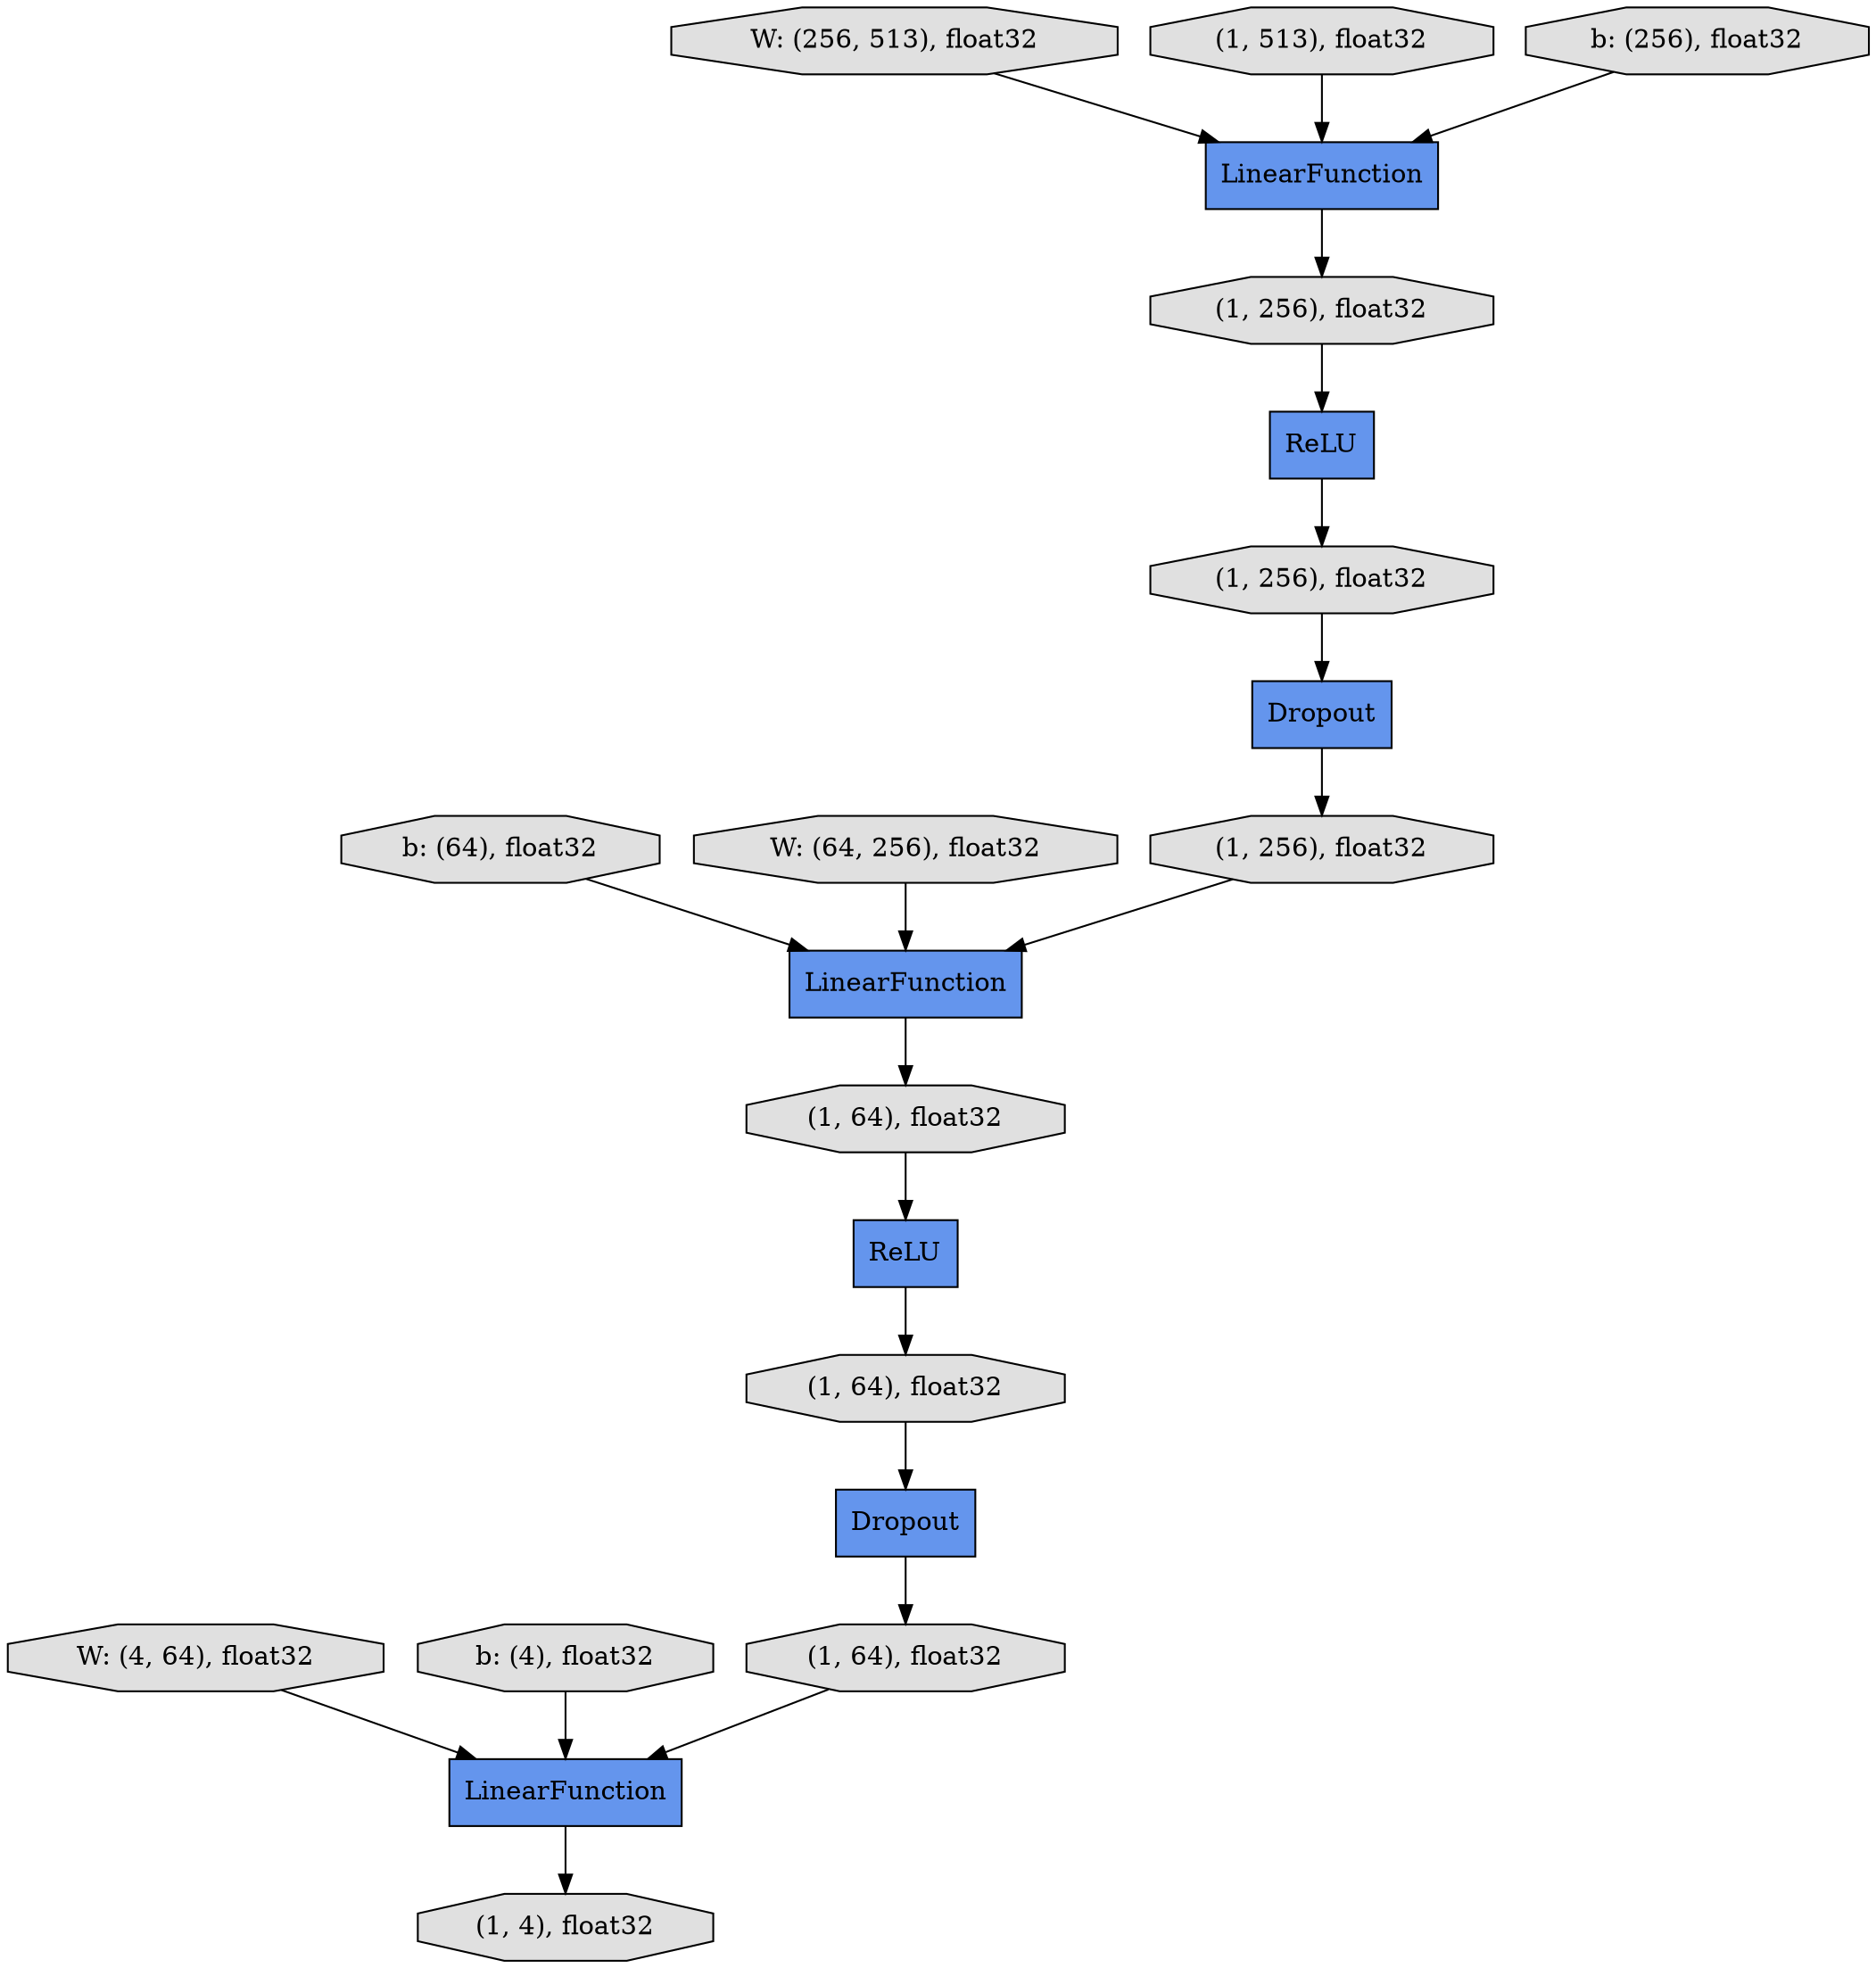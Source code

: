 digraph graphname{rankdir=TB;140429712812128 [label="(1, 256), float32",shape="octagon",fillcolor="#E0E0E0",style="filled"];140429712363648 [label="W: (4, 64), float32",shape="octagon",fillcolor="#E0E0E0",style="filled"];140429712812352 [label="ReLU",shape="record",fillcolor="#6495ED",style="filled"];140429712812464 [label="LinearFunction",shape="record",fillcolor="#6495ED",style="filled"];140429712433616 [label="(1, 64), float32",shape="octagon",fillcolor="#E0E0E0",style="filled"];140429712812576 [label="(1, 256), float32",shape="octagon",fillcolor="#E0E0E0",style="filled"];140429712433728 [label="(1, 64), float32",shape="octagon",fillcolor="#E0E0E0",style="filled"];140429712364152 [label="b: (64), float32",shape="octagon",fillcolor="#E0E0E0",style="filled"];140429712433840 [label="(1, 4), float32",shape="octagon",fillcolor="#E0E0E0",style="filled"];140429712812744 [label="Dropout",shape="record",fillcolor="#6495ED",style="filled"];140429712812800 [label="(1, 256), float32",shape="octagon",fillcolor="#E0E0E0",style="filled"];140429712812968 [label="ReLU",shape="record",fillcolor="#6495ED",style="filled"];140428269636576 [label="W: (256, 513), float32",shape="octagon",fillcolor="#E0E0E0",style="filled"];140429712813024 [label="(1, 513), float32",shape="octagon",fillcolor="#E0E0E0",style="filled"];140429712813136 [label="LinearFunction",shape="record",fillcolor="#6495ED",style="filled"];140429712364656 [label="W: (64, 256), float32",shape="octagon",fillcolor="#E0E0E0",style="filled"];140429712813192 [label="LinearFunction",shape="record",fillcolor="#6495ED",style="filled"];140428269636800 [label="Dropout",shape="record",fillcolor="#6495ED",style="filled"];140428269636912 [label="(1, 64), float32",shape="octagon",fillcolor="#E0E0E0",style="filled"];140429712813528 [label="b: (4), float32",shape="octagon",fillcolor="#E0E0E0",style="filled"];140429712365328 [label="b: (256), float32",shape="octagon",fillcolor="#E0E0E0",style="filled"];140429712365328 -> 140429712813136;140429712813528 -> 140429712813192;140429712433728 -> 140429712813192;140429712813136 -> 140429712812800;140429712364656 -> 140429712812464;140429712813192 -> 140429712433840;140429712364152 -> 140429712812464;140429712812464 -> 140428269636912;140429712812744 -> 140429712812128;140429712812968 -> 140429712812576;140429712812352 -> 140429712433616;140429712433616 -> 140428269636800;140429712363648 -> 140429712813192;140428269636800 -> 140429712433728;140429712812576 -> 140429712812744;140429712812800 -> 140429712812968;140429712813024 -> 140429712813136;140429712812128 -> 140429712812464;140428269636576 -> 140429712813136;140428269636912 -> 140429712812352;}